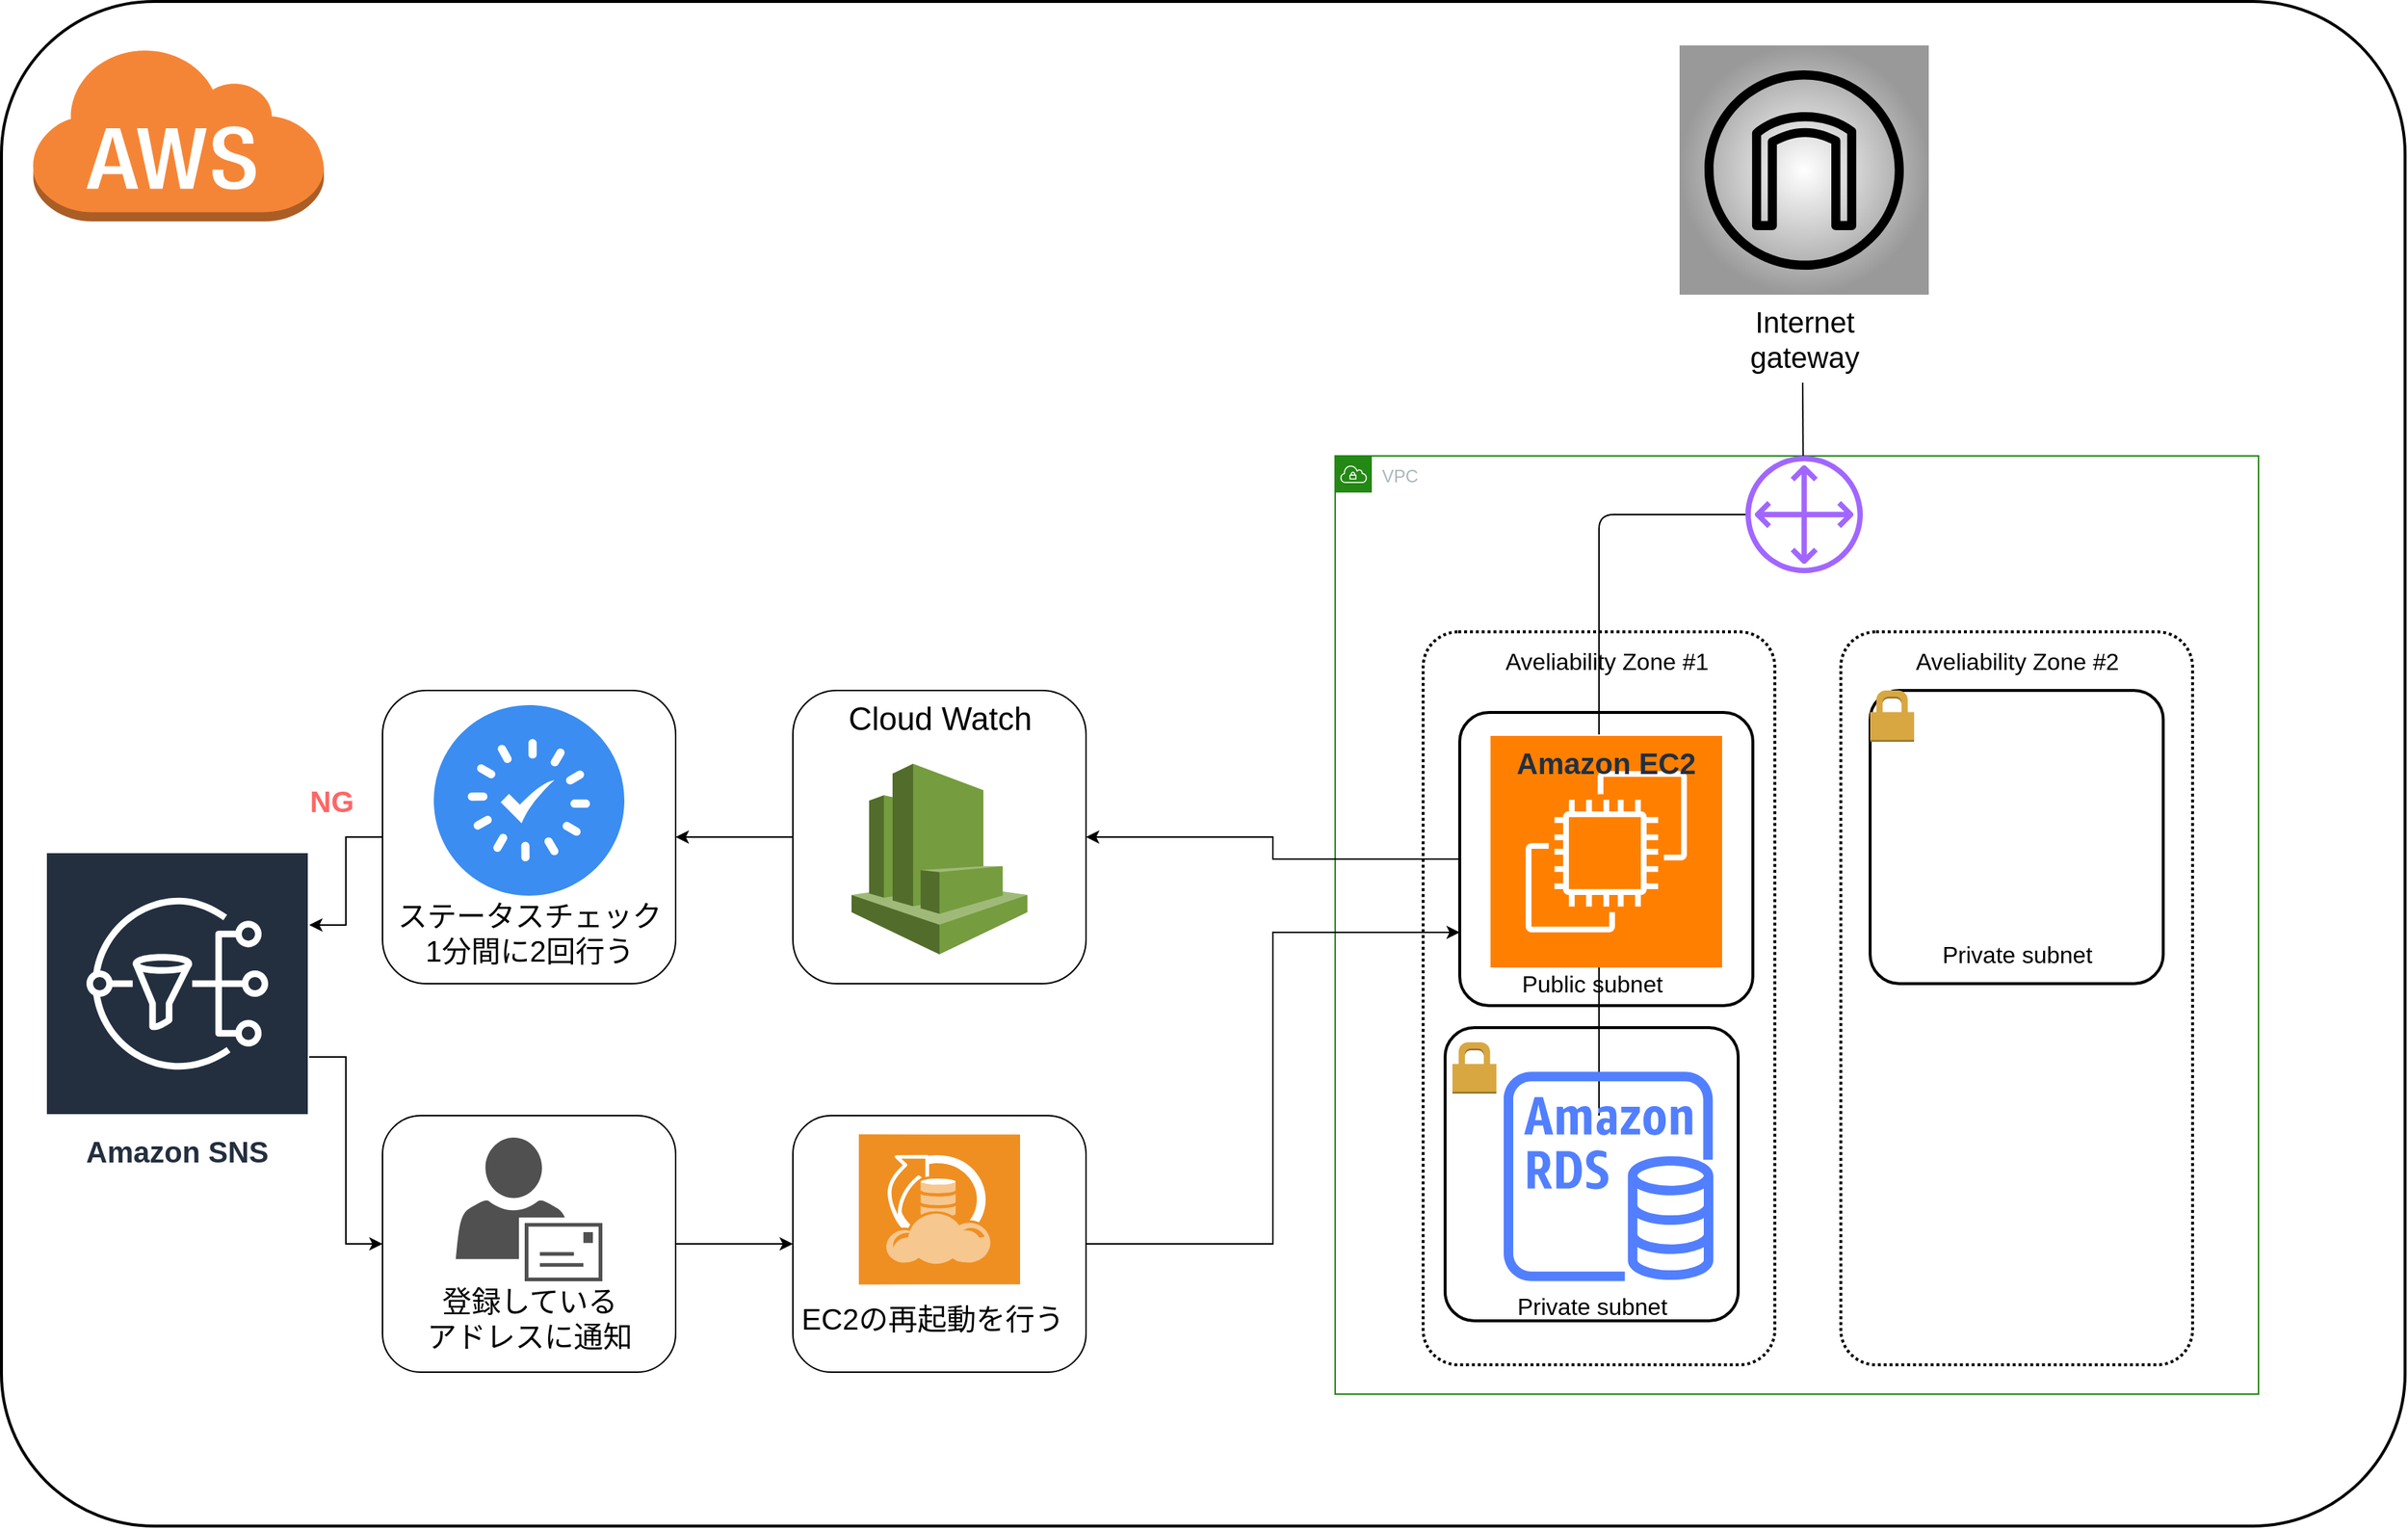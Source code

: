 <mxfile version="15.1.1" type="github">
  <diagram id="4JtZZnZ8_Ed12hvy2thT" name="ページ1">
    <mxGraphModel dx="2929" dy="1476" grid="1" gridSize="10" guides="1" tooltips="1" connect="1" arrows="1" fold="1" page="1" pageScale="1" pageWidth="1169" pageHeight="827" math="0" shadow="0">
      <root>
        <mxCell id="0" />
        <mxCell id="1" parent="0" />
        <mxCell id="JZ96BJKMGMlSmCd91mhv-27" value="" style="rounded=1;arcSize=10;dashed=0;gradientColor=none;strokeWidth=2;fontSize=16;" parent="1" vertex="1">
          <mxGeometry x="-520" y="400" width="1640" height="1040" as="geometry" />
        </mxCell>
        <mxCell id="IC7GX14jKWpKbaccPVez-23" value="" style="rounded=1;whiteSpace=wrap;html=1;fontSize=20;fontColor=#FF6666;verticalAlign=middle;" parent="1" vertex="1">
          <mxGeometry x="20" y="1160" width="200" height="175" as="geometry" />
        </mxCell>
        <mxCell id="IC7GX14jKWpKbaccPVez-25" style="edgeStyle=orthogonalEdgeStyle;rounded=0;sketch=0;jumpSize=6;orthogonalLoop=1;jettySize=auto;html=1;entryX=0;entryY=0.5;entryDx=0;entryDy=0;shadow=0;fontSize=20;fontColor=#FF6666;startSize=6;" parent="1" source="IC7GX14jKWpKbaccPVez-17" target="IC7GX14jKWpKbaccPVez-23" edge="1">
          <mxGeometry relative="1" as="geometry" />
        </mxCell>
        <mxCell id="IC7GX14jKWpKbaccPVez-17" value="" style="rounded=1;whiteSpace=wrap;html=1;fontSize=20;fontColor=#FF6666;verticalAlign=middle;" parent="1" vertex="1">
          <mxGeometry x="-260" y="1160" width="200" height="175" as="geometry" />
        </mxCell>
        <mxCell id="JZ96BJKMGMlSmCd91mhv-17" value="" style="rounded=1;arcSize=10;dashed=1;fillColor=none;gradientColor=none;dashPattern=1 1;strokeWidth=2;fontSize=16;" parent="1" vertex="1">
          <mxGeometry x="735" y="830" width="240" height="500" as="geometry" />
        </mxCell>
        <mxCell id="JZ96BJKMGMlSmCd91mhv-3" value="VPC" style="points=[[0,0],[0.25,0],[0.5,0],[0.75,0],[1,0],[1,0.25],[1,0.5],[1,0.75],[1,1],[0.75,1],[0.5,1],[0.25,1],[0,1],[0,0.75],[0,0.5],[0,0.25]];outlineConnect=0;gradientColor=none;html=1;whiteSpace=wrap;fontSize=12;fontStyle=0;shape=mxgraph.aws4.group;grIcon=mxgraph.aws4.group_vpc;strokeColor=#248814;fillColor=none;verticalAlign=top;align=left;spacingLeft=30;fontColor=#AAB7B8;dashed=0;" parent="1" vertex="1">
          <mxGeometry x="390" y="710" width="630" height="640" as="geometry" />
        </mxCell>
        <mxCell id="JZ96BJKMGMlSmCd91mhv-16" value="" style="rounded=1;arcSize=10;dashed=1;fillColor=none;gradientColor=none;dashPattern=1 1;strokeWidth=2;fontSize=16;" parent="1" vertex="1">
          <mxGeometry x="450" y="830" width="240" height="500" as="geometry" />
        </mxCell>
        <mxCell id="IC7GX14jKWpKbaccPVez-28" style="edgeStyle=orthogonalEdgeStyle;rounded=0;sketch=0;jumpSize=6;orthogonalLoop=1;jettySize=auto;html=1;shadow=0;fontSize=20;fontColor=#FF6666;startSize=6;" parent="1" source="IC7GX14jKWpKbaccPVez-6" target="IC7GX14jKWpKbaccPVez-27" edge="1">
          <mxGeometry relative="1" as="geometry">
            <Array as="points">
              <mxPoint x="-285" y="970" />
              <mxPoint x="-285" y="1030" />
            </Array>
          </mxGeometry>
        </mxCell>
        <mxCell id="IC7GX14jKWpKbaccPVez-6" value="" style="rounded=1;whiteSpace=wrap;html=1;fontSize=20;" parent="1" vertex="1">
          <mxGeometry x="-260" y="870" width="200" height="200" as="geometry" />
        </mxCell>
        <mxCell id="IC7GX14jKWpKbaccPVez-15" style="edgeStyle=orthogonalEdgeStyle;rounded=0;sketch=0;jumpSize=6;orthogonalLoop=1;jettySize=auto;html=1;shadow=0;fontSize=20;fontColor=#FF6666;startSize=6;" parent="1" source="IC7GX14jKWpKbaccPVez-3" target="IC7GX14jKWpKbaccPVez-6" edge="1">
          <mxGeometry relative="1" as="geometry" />
        </mxCell>
        <mxCell id="IC7GX14jKWpKbaccPVez-3" value="" style="rounded=1;whiteSpace=wrap;html=1;fontSize=22;" parent="1" vertex="1">
          <mxGeometry x="20" y="870" width="200" height="200" as="geometry" />
        </mxCell>
        <mxCell id="IC7GX14jKWpKbaccPVez-7" style="edgeStyle=orthogonalEdgeStyle;rounded=0;orthogonalLoop=1;jettySize=auto;html=1;entryX=1;entryY=0.5;entryDx=0;entryDy=0;fontSize=20;jumpSize=6;startSize=6;shadow=0;sketch=0;fontStyle=0" parent="1" source="JZ96BJKMGMlSmCd91mhv-4" target="IC7GX14jKWpKbaccPVez-3" edge="1">
          <mxGeometry relative="1" as="geometry" />
        </mxCell>
        <mxCell id="JZ96BJKMGMlSmCd91mhv-4" value="" style="rounded=1;arcSize=10;dashed=0;fillColor=none;gradientColor=none;strokeWidth=2;" parent="1" vertex="1">
          <mxGeometry x="475" y="885" width="200" height="200" as="geometry" />
        </mxCell>
        <mxCell id="JZ96BJKMGMlSmCd91mhv-6" value="" style="rounded=1;arcSize=10;dashed=0;fillColor=none;gradientColor=none;strokeWidth=2;" parent="1" vertex="1">
          <mxGeometry x="465" y="1100" width="200" height="200" as="geometry" />
        </mxCell>
        <mxCell id="JZ96BJKMGMlSmCd91mhv-7" value="" style="dashed=0;html=1;shape=mxgraph.aws3.permissions;fillColor=#D9A741;gradientColor=none;dashed=0;" parent="1" vertex="1">
          <mxGeometry x="470" y="1110" width="30" height="35" as="geometry" />
        </mxCell>
        <mxCell id="JZ96BJKMGMlSmCd91mhv-8" value="Public subnet" style="text;html=1;resizable=0;autosize=1;align=center;verticalAlign=middle;points=[];fillColor=none;strokeColor=none;rounded=0;fontSize=16;" parent="1" vertex="1">
          <mxGeometry x="510" y="1060" width="110" height="20" as="geometry" />
        </mxCell>
        <mxCell id="JZ96BJKMGMlSmCd91mhv-11" value="Private subnet" style="text;html=1;resizable=0;autosize=1;align=center;verticalAlign=middle;points=[];fillColor=none;strokeColor=none;rounded=0;fontSize=16;" parent="1" vertex="1">
          <mxGeometry x="505" y="1280" width="120" height="20" as="geometry" />
        </mxCell>
        <mxCell id="JZ96BJKMGMlSmCd91mhv-13" value="" style="rounded=1;arcSize=10;dashed=0;fillColor=none;gradientColor=none;strokeWidth=2;" parent="1" vertex="1">
          <mxGeometry x="755" y="870" width="200" height="200" as="geometry" />
        </mxCell>
        <mxCell id="JZ96BJKMGMlSmCd91mhv-14" value="" style="dashed=0;html=1;shape=mxgraph.aws3.permissions;fillColor=#D9A741;gradientColor=none;dashed=0;" parent="1" vertex="1">
          <mxGeometry x="755" y="870" width="30" height="35" as="geometry" />
        </mxCell>
        <mxCell id="JZ96BJKMGMlSmCd91mhv-15" value="Private subnet" style="text;html=1;resizable=0;autosize=1;align=center;verticalAlign=middle;points=[];fillColor=none;strokeColor=none;rounded=0;fontSize=16;" parent="1" vertex="1">
          <mxGeometry x="795" y="1040" width="120" height="20" as="geometry" />
        </mxCell>
        <mxCell id="JZ96BJKMGMlSmCd91mhv-18" value="" style="outlineConnect=0;fontColor=#232F3E;gradientColor=none;fillColor=#A166FF;strokeColor=none;dashed=0;verticalLabelPosition=bottom;verticalAlign=top;align=center;html=1;fontSize=12;fontStyle=0;aspect=fixed;pointerEvents=1;shape=mxgraph.aws4.customer_gateway;" parent="1" vertex="1">
          <mxGeometry x="670" y="710" width="80" height="80" as="geometry" />
        </mxCell>
        <mxCell id="JZ96BJKMGMlSmCd91mhv-19" value="Internet&lt;br style=&quot;font-size: 20px;&quot;&gt;gateway" style="outlineConnect=0;dashed=0;verticalLabelPosition=bottom;verticalAlign=top;align=center;fontSize=20;fontStyle=0;aspect=fixed;shape=mxgraph.aws4.resourceIcon;resIcon=mxgraph.aws4.internet_gateway;labelBorderColor=none;html=1;gradientColor=#999999;gradientDirection=radial;strokeColor=none;" parent="1" vertex="1">
          <mxGeometry x="625" y="430" width="170" height="170" as="geometry" />
        </mxCell>
        <mxCell id="JZ96BJKMGMlSmCd91mhv-28" value="" style="dashed=0;html=1;shape=mxgraph.aws3.cloud;fillColor=#F58536;gradientColor=none;dashed=0;fontSize=16;" parent="1" vertex="1">
          <mxGeometry x="-500" y="430" width="200" height="120" as="geometry" />
        </mxCell>
        <mxCell id="JZ96BJKMGMlSmCd91mhv-32" value="" style="endArrow=none;html=1;fontSize=16;" parent="1" edge="1">
          <mxGeometry width="50" height="50" relative="1" as="geometry">
            <mxPoint x="709.29" y="710" as="sourcePoint" />
            <mxPoint x="709" y="660" as="targetPoint" />
            <Array as="points">
              <mxPoint x="709" y="660" />
            </Array>
          </mxGeometry>
        </mxCell>
        <mxCell id="JZ96BJKMGMlSmCd91mhv-33" value="" style="endArrow=none;html=1;fontSize=16;" parent="1" edge="1">
          <mxGeometry width="50" height="50" relative="1" as="geometry">
            <mxPoint x="570" y="790" as="sourcePoint" />
            <mxPoint x="670" y="750" as="targetPoint" />
            <Array as="points">
              <mxPoint x="570" y="930" />
              <mxPoint x="570" y="750" />
            </Array>
          </mxGeometry>
        </mxCell>
        <mxCell id="JZ96BJKMGMlSmCd91mhv-34" value="" style="endArrow=none;html=1;fontSize=16;" parent="1" edge="1">
          <mxGeometry width="50" height="50" relative="1" as="geometry">
            <mxPoint x="570" y="1160" as="sourcePoint" />
            <mxPoint x="570" y="1020" as="targetPoint" />
            <Array as="points">
              <mxPoint x="570" y="1160" />
            </Array>
          </mxGeometry>
        </mxCell>
        <mxCell id="JZ96BJKMGMlSmCd91mhv-35" value="Aveliability Zone #1" style="text;html=1;resizable=0;autosize=1;align=center;verticalAlign=middle;points=[];fillColor=none;strokeColor=none;rounded=0;fontSize=16;" parent="1" vertex="1">
          <mxGeometry x="500" y="840" width="150" height="20" as="geometry" />
        </mxCell>
        <mxCell id="JZ96BJKMGMlSmCd91mhv-36" value="Aveliability Zone #2" style="text;html=1;resizable=0;autosize=1;align=center;verticalAlign=middle;points=[];fillColor=none;strokeColor=none;rounded=0;fontSize=16;" parent="1" vertex="1">
          <mxGeometry x="780" y="840" width="150" height="20" as="geometry" />
        </mxCell>
        <mxCell id="IC7GX14jKWpKbaccPVez-1" value="" style="outlineConnect=0;dashed=0;verticalLabelPosition=bottom;verticalAlign=top;align=center;html=1;shape=mxgraph.aws3.cloudwatch;fillColor=#759C3E;gradientColor=none;" parent="1" vertex="1">
          <mxGeometry x="60" y="920" width="120" height="130" as="geometry" />
        </mxCell>
        <mxCell id="IC7GX14jKWpKbaccPVez-2" value="Cloud Watch" style="text;html=1;resizable=0;autosize=1;align=center;verticalAlign=middle;points=[];fillColor=none;strokeColor=none;rounded=0;fontSize=22;" parent="1" vertex="1">
          <mxGeometry x="50" y="875" width="140" height="30" as="geometry" />
        </mxCell>
        <mxCell id="IC7GX14jKWpKbaccPVez-4" value="" style="html=1;aspect=fixed;strokeColor=none;shadow=0;align=center;verticalAlign=top;fillColor=#3B8DF1;shape=mxgraph.gcp2.check_2;fontSize=22;" parent="1" vertex="1">
          <mxGeometry x="-225" y="880" width="130" height="130" as="geometry" />
        </mxCell>
        <mxCell id="IC7GX14jKWpKbaccPVez-5" value="ステータスチェック&lt;br style=&quot;font-size: 20px;&quot;&gt;1分間に2回行う" style="text;html=1;resizable=0;autosize=1;align=center;verticalAlign=middle;points=[];fillColor=none;strokeColor=none;rounded=0;fontSize=20;" parent="1" vertex="1">
          <mxGeometry x="-260" y="1010" width="200" height="50" as="geometry" />
        </mxCell>
        <mxCell id="IC7GX14jKWpKbaccPVez-14" value="NG" style="text;html=1;resizable=0;autosize=1;align=center;verticalAlign=middle;points=[];fillColor=none;strokeColor=none;rounded=0;fontSize=20;fontStyle=1;fontColor=#FF6666;" parent="1" vertex="1">
          <mxGeometry x="-320" y="930" width="50" height="30" as="geometry" />
        </mxCell>
        <mxCell id="IC7GX14jKWpKbaccPVez-16" value="" style="pointerEvents=1;shadow=0;dashed=0;html=1;strokeColor=none;fillColor=#505050;labelPosition=center;verticalLabelPosition=bottom;verticalAlign=top;outlineConnect=0;align=center;shape=mxgraph.office.users.mail_user;fontSize=20;fontColor=#FF6666;" parent="1" vertex="1">
          <mxGeometry x="-210" y="1175" width="100" height="98" as="geometry" />
        </mxCell>
        <mxCell id="IC7GX14jKWpKbaccPVez-18" value="&lt;font color=&quot;#000000&quot;&gt;登録している&lt;br&gt;アドレスに通知&lt;br&gt;&lt;/font&gt;" style="text;html=1;resizable=0;autosize=1;align=center;verticalAlign=middle;points=[];fillColor=none;strokeColor=none;rounded=0;fontSize=20;fontColor=#FF6666;" parent="1" vertex="1">
          <mxGeometry x="-235" y="1273" width="150" height="50" as="geometry" />
        </mxCell>
        <mxCell id="IC7GX14jKWpKbaccPVez-19" value="" style="shadow=0;dashed=0;html=1;strokeColor=none;fillColor=#EF8F21;labelPosition=center;verticalLabelPosition=bottom;verticalAlign=top;align=center;outlineConnect=0;shape=mxgraph.veeam.2d.disaster_recovery;fontSize=20;fontColor=#FF6666;" parent="1" vertex="1">
          <mxGeometry x="65" y="1172.8" width="110" height="102.4" as="geometry" />
        </mxCell>
        <mxCell id="IC7GX14jKWpKbaccPVez-21" value="&lt;font color=&quot;#000000&quot;&gt;EC2の再起動を行う&lt;/font&gt;" style="text;html=1;resizable=0;autosize=1;align=center;verticalAlign=middle;points=[];fillColor=none;strokeColor=none;rounded=0;fontSize=20;fontColor=#FF6666;" parent="1" vertex="1">
          <mxGeometry x="20" y="1283" width="190" height="30" as="geometry" />
        </mxCell>
        <mxCell id="IC7GX14jKWpKbaccPVez-26" style="edgeStyle=orthogonalEdgeStyle;rounded=0;sketch=0;jumpSize=6;orthogonalLoop=1;jettySize=auto;html=1;entryX=0;entryY=0.75;entryDx=0;entryDy=0;shadow=0;fontSize=20;fontColor=#FF6666;startSize=6;" parent="1" source="IC7GX14jKWpKbaccPVez-23" target="JZ96BJKMGMlSmCd91mhv-4" edge="1">
          <mxGeometry relative="1" as="geometry" />
        </mxCell>
        <mxCell id="f9vl-AugNOl1eQpFRkVT-4" style="edgeStyle=orthogonalEdgeStyle;rounded=0;orthogonalLoop=1;jettySize=auto;html=1;entryX=0;entryY=0.5;entryDx=0;entryDy=0;" edge="1" parent="1" source="IC7GX14jKWpKbaccPVez-27" target="IC7GX14jKWpKbaccPVez-17">
          <mxGeometry relative="1" as="geometry">
            <Array as="points">
              <mxPoint x="-285" y="1120" />
              <mxPoint x="-285" y="1248" />
            </Array>
          </mxGeometry>
        </mxCell>
        <mxCell id="IC7GX14jKWpKbaccPVez-27" value="&lt;font style=&quot;font-size: 20px&quot;&gt;Amazon SNS&lt;/font&gt;" style="outlineConnect=0;fontColor=#232F3E;gradientColor=none;strokeColor=#ffffff;fillColor=#232F3E;dashed=0;verticalLabelPosition=middle;verticalAlign=bottom;align=center;html=1;whiteSpace=wrap;fontSize=10;fontStyle=1;spacing=3;shape=mxgraph.aws4.productIcon;prIcon=mxgraph.aws4.sns;" parent="1" vertex="1">
          <mxGeometry x="-490" y="980" width="180" height="220" as="geometry" />
        </mxCell>
        <mxCell id="JZ96BJKMGMlSmCd91mhv-2" value="Amazon EC2" style="outlineConnect=0;fontColor=#232F3E;gradientColor=none;strokeColor=#ffffff;fillColor=#FF8000;dashed=0;verticalLabelPosition=middle;verticalAlign=top;align=center;html=1;whiteSpace=wrap;fontSize=20;fontStyle=1;spacing=3;shape=mxgraph.aws4.productIcon;prIcon=mxgraph.aws4.ec2;" parent="1" vertex="1">
          <mxGeometry x="495" y="900" width="160" height="130" as="geometry" />
        </mxCell>
        <mxCell id="JZ96BJKMGMlSmCd91mhv-1" value="" style="outlineConnect=0;fontColor=#232F3E;gradientColor=none;fillColor=#527FFF;strokeColor=none;dashed=0;verticalLabelPosition=bottom;verticalAlign=top;align=center;html=1;fontSize=12;fontStyle=0;aspect=fixed;pointerEvents=1;shape=mxgraph.aws4.rds_instance;" parent="1" vertex="1">
          <mxGeometry x="505" y="1130" width="143" height="143" as="geometry" />
        </mxCell>
      </root>
    </mxGraphModel>
  </diagram>
</mxfile>
